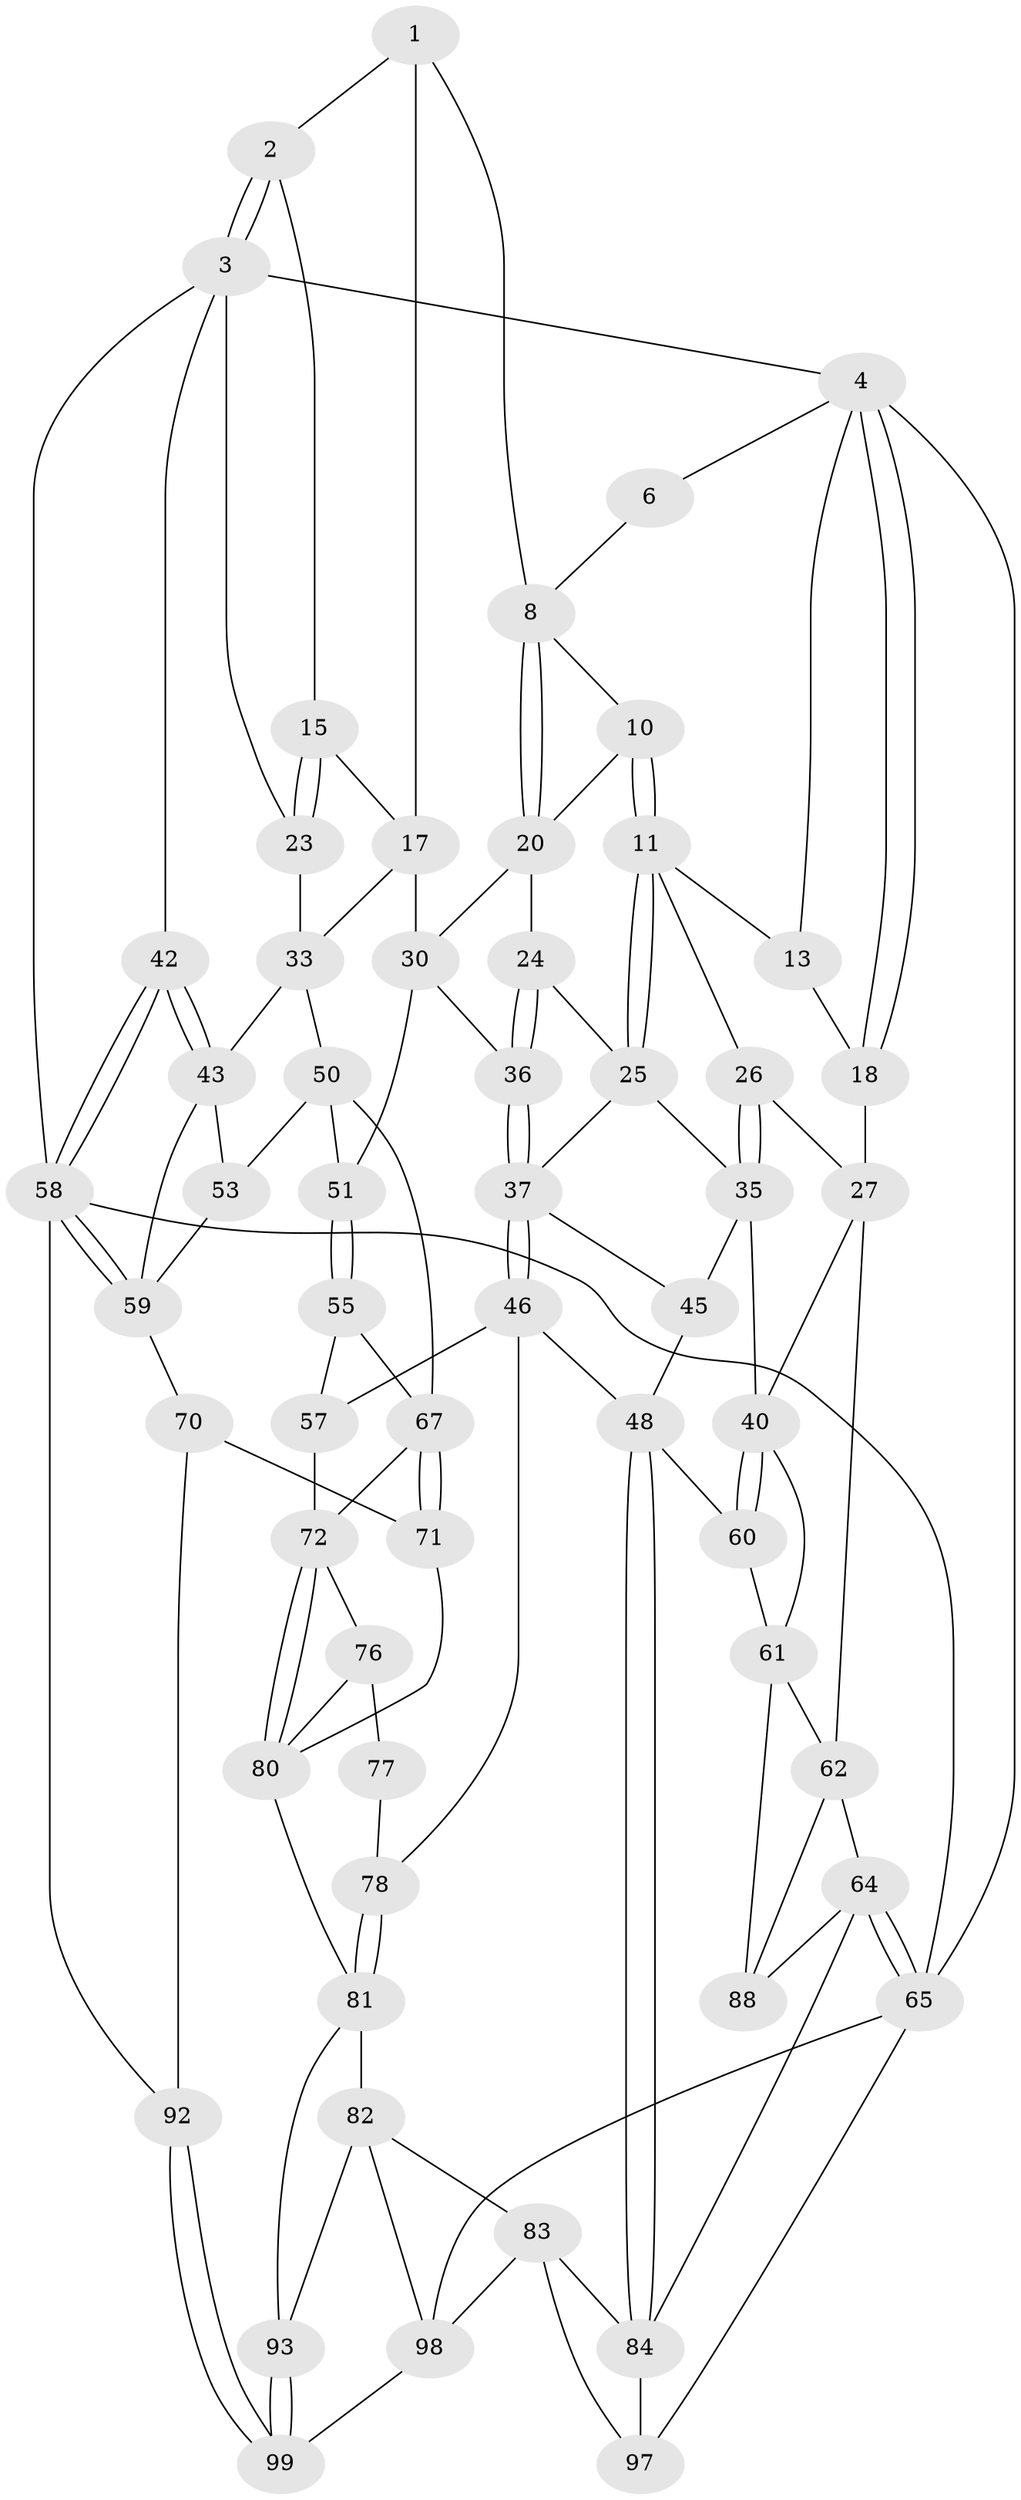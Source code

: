 // original degree distribution, {3: 0.0196078431372549, 4: 0.2549019607843137, 6: 0.23529411764705882, 5: 0.49019607843137253}
// Generated by graph-tools (version 1.1) at 2025/38/02/21/25 10:38:58]
// undirected, 59 vertices, 127 edges
graph export_dot {
graph [start="1"]
  node [color=gray90,style=filled];
  1 [pos="+0.6251480310349679+0",super="+7"];
  2 [pos="+0.9823620374068466+0"];
  3 [pos="+1+0",super="+22"];
  4 [pos="+0+0",super="+5"];
  6 [pos="+0.317192489810183+0"];
  8 [pos="+0.5481055119989147+0.16954636339187273",super="+9"];
  10 [pos="+0.4182928834180328+0.14722372582457358"];
  11 [pos="+0.28884402527152353+0.2251905503948807",super="+12"];
  13 [pos="+0.19459526705409683+0.17925521527398816",super="+14"];
  15 [pos="+0.7525991339796166+0.1600682347613878",super="+16"];
  17 [pos="+0.6904889838485737+0.1790973559359821",super="+29"];
  18 [pos="+0+0.1887606918958076",super="+19"];
  20 [pos="+0.5218351791875057+0.33226504248281424",super="+21"];
  23 [pos="+1+0.19342890486516612",super="+32"];
  24 [pos="+0.37194204056624214+0.34183809588987957"];
  25 [pos="+0.3091918068761818+0.29388638759825936",super="+34"];
  26 [pos="+0.11987784352871549+0.24602342340962208"];
  27 [pos="+0.013527367011912655+0.26390272389222713",super="+28"];
  30 [pos="+0.5729017127653734+0.4342944181415069",super="+31"];
  33 [pos="+0.8163013449560388+0.41784497653839503",super="+44"];
  35 [pos="+0.19337720526079627+0.42087794969216147",super="+39"];
  36 [pos="+0.4773239214418104+0.465114011529651"];
  37 [pos="+0.4605541761463626+0.4946805208112755",super="+38"];
  40 [pos="+0.13453933627545547+0.4874468281665697",super="+41"];
  42 [pos="+1+0.45907504742030675"];
  43 [pos="+0.9194728921333712+0.4723539528507006",super="+52"];
  45 [pos="+0.2766023538871093+0.5070591354256367"];
  46 [pos="+0.4561025510020821+0.5481221609917678",super="+47"];
  48 [pos="+0.28177133656489617+0.6875193132305725",super="+49"];
  50 [pos="+0.7855235014258376+0.5306650479694041",super="+54"];
  51 [pos="+0.5916981594033456+0.4529382390642545"];
  53 [pos="+0.8863984058602763+0.5960882057279293"];
  55 [pos="+0.7031884780619178+0.6046580839489056",super="+56"];
  57 [pos="+0.4576991236531738+0.5489817396114096",super="+74"];
  58 [pos="+1+0.7226436663741143",super="+75"];
  59 [pos="+1+0.706306183464389",super="+69"];
  60 [pos="+0.17548610912495646+0.646764499679945"];
  61 [pos="+0+0.5125858395908957",super="+66"];
  62 [pos="+0+0.5016802076028043",super="+63"];
  64 [pos="+0+0.9129716033040296",super="+90"];
  65 [pos="+0+1",super="+100"];
  67 [pos="+0.7509119710700245+0.6137370059317258",super="+68"];
  70 [pos="+0.8629942029358271+0.7347612693848502",super="+91"];
  71 [pos="+0.7773503186891705+0.656066542028996",super="+79"];
  72 [pos="+0.6400887035894711+0.7627160042847368",super="+73"];
  76 [pos="+0.5772738912630593+0.7204876326131251",super="+85"];
  77 [pos="+0.47875392525007754+0.6837852979604555"];
  78 [pos="+0.45921338694673264+0.66072825452147"];
  80 [pos="+0.6526234087232857+0.8309323281977234",super="+86"];
  81 [pos="+0.4228820568568773+0.8277387135518504",super="+87"];
  82 [pos="+0.3554486962312709+0.8138426574310584",super="+95"];
  83 [pos="+0.31417002708464214+0.7963979061222091",super="+96"];
  84 [pos="+0.29458474976294047+0.7504571137126235",super="+89"];
  88 [pos="+0.12230161819871196+0.6863752541984594"];
  92 [pos="+0.8830101684981103+1"];
  93 [pos="+0.48918926432755644+0.8801055868511035",super="+94"];
  97 [pos="+0.1175860133537806+0.9796305296696486"];
  98 [pos="+0.353253152190782+0.9736160070629158",super="+102"];
  99 [pos="+0.6669813579179645+1",super="+101"];
  1 -- 2;
  1 -- 8;
  1 -- 17;
  2 -- 3;
  2 -- 3;
  2 -- 15;
  3 -- 4;
  3 -- 58;
  3 -- 42;
  3 -- 23;
  4 -- 18;
  4 -- 18;
  4 -- 65;
  4 -- 13;
  4 -- 6;
  6 -- 8;
  8 -- 20;
  8 -- 20;
  8 -- 10;
  10 -- 11;
  10 -- 11;
  10 -- 20;
  11 -- 25;
  11 -- 25;
  11 -- 26;
  11 -- 13;
  13 -- 18 [weight=2];
  15 -- 23 [weight=2];
  15 -- 23;
  15 -- 17;
  17 -- 30;
  17 -- 33;
  18 -- 27;
  20 -- 24;
  20 -- 30;
  23 -- 33;
  24 -- 25;
  24 -- 36;
  24 -- 36;
  25 -- 35;
  25 -- 37;
  26 -- 27;
  26 -- 35;
  26 -- 35;
  27 -- 62;
  27 -- 40;
  30 -- 51;
  30 -- 36;
  33 -- 50;
  33 -- 43;
  35 -- 40;
  35 -- 45;
  36 -- 37;
  36 -- 37;
  37 -- 46;
  37 -- 46;
  37 -- 45;
  40 -- 60;
  40 -- 60;
  40 -- 61;
  42 -- 43;
  42 -- 43;
  42 -- 58;
  42 -- 58;
  43 -- 59;
  43 -- 53;
  45 -- 48;
  46 -- 57;
  46 -- 48;
  46 -- 78;
  48 -- 84;
  48 -- 84;
  48 -- 60;
  50 -- 51;
  50 -- 67;
  50 -- 53;
  51 -- 55;
  51 -- 55;
  53 -- 59;
  55 -- 57 [weight=2];
  55 -- 67;
  57 -- 72;
  58 -- 59;
  58 -- 59;
  58 -- 65;
  58 -- 92;
  59 -- 70;
  60 -- 61;
  61 -- 62;
  61 -- 88;
  62 -- 64;
  62 -- 88;
  64 -- 65;
  64 -- 65;
  64 -- 88;
  64 -- 84;
  65 -- 97;
  65 -- 98;
  67 -- 71;
  67 -- 71;
  67 -- 72;
  70 -- 71 [weight=2];
  70 -- 92;
  71 -- 80;
  72 -- 80;
  72 -- 80;
  72 -- 76;
  76 -- 77 [weight=2];
  76 -- 80;
  77 -- 78;
  78 -- 81;
  78 -- 81;
  80 -- 81;
  81 -- 82;
  81 -- 93;
  82 -- 83;
  82 -- 93;
  82 -- 98;
  83 -- 84;
  83 -- 97;
  83 -- 98;
  84 -- 97;
  92 -- 99;
  92 -- 99;
  93 -- 99 [weight=2];
  93 -- 99;
  98 -- 99;
}
